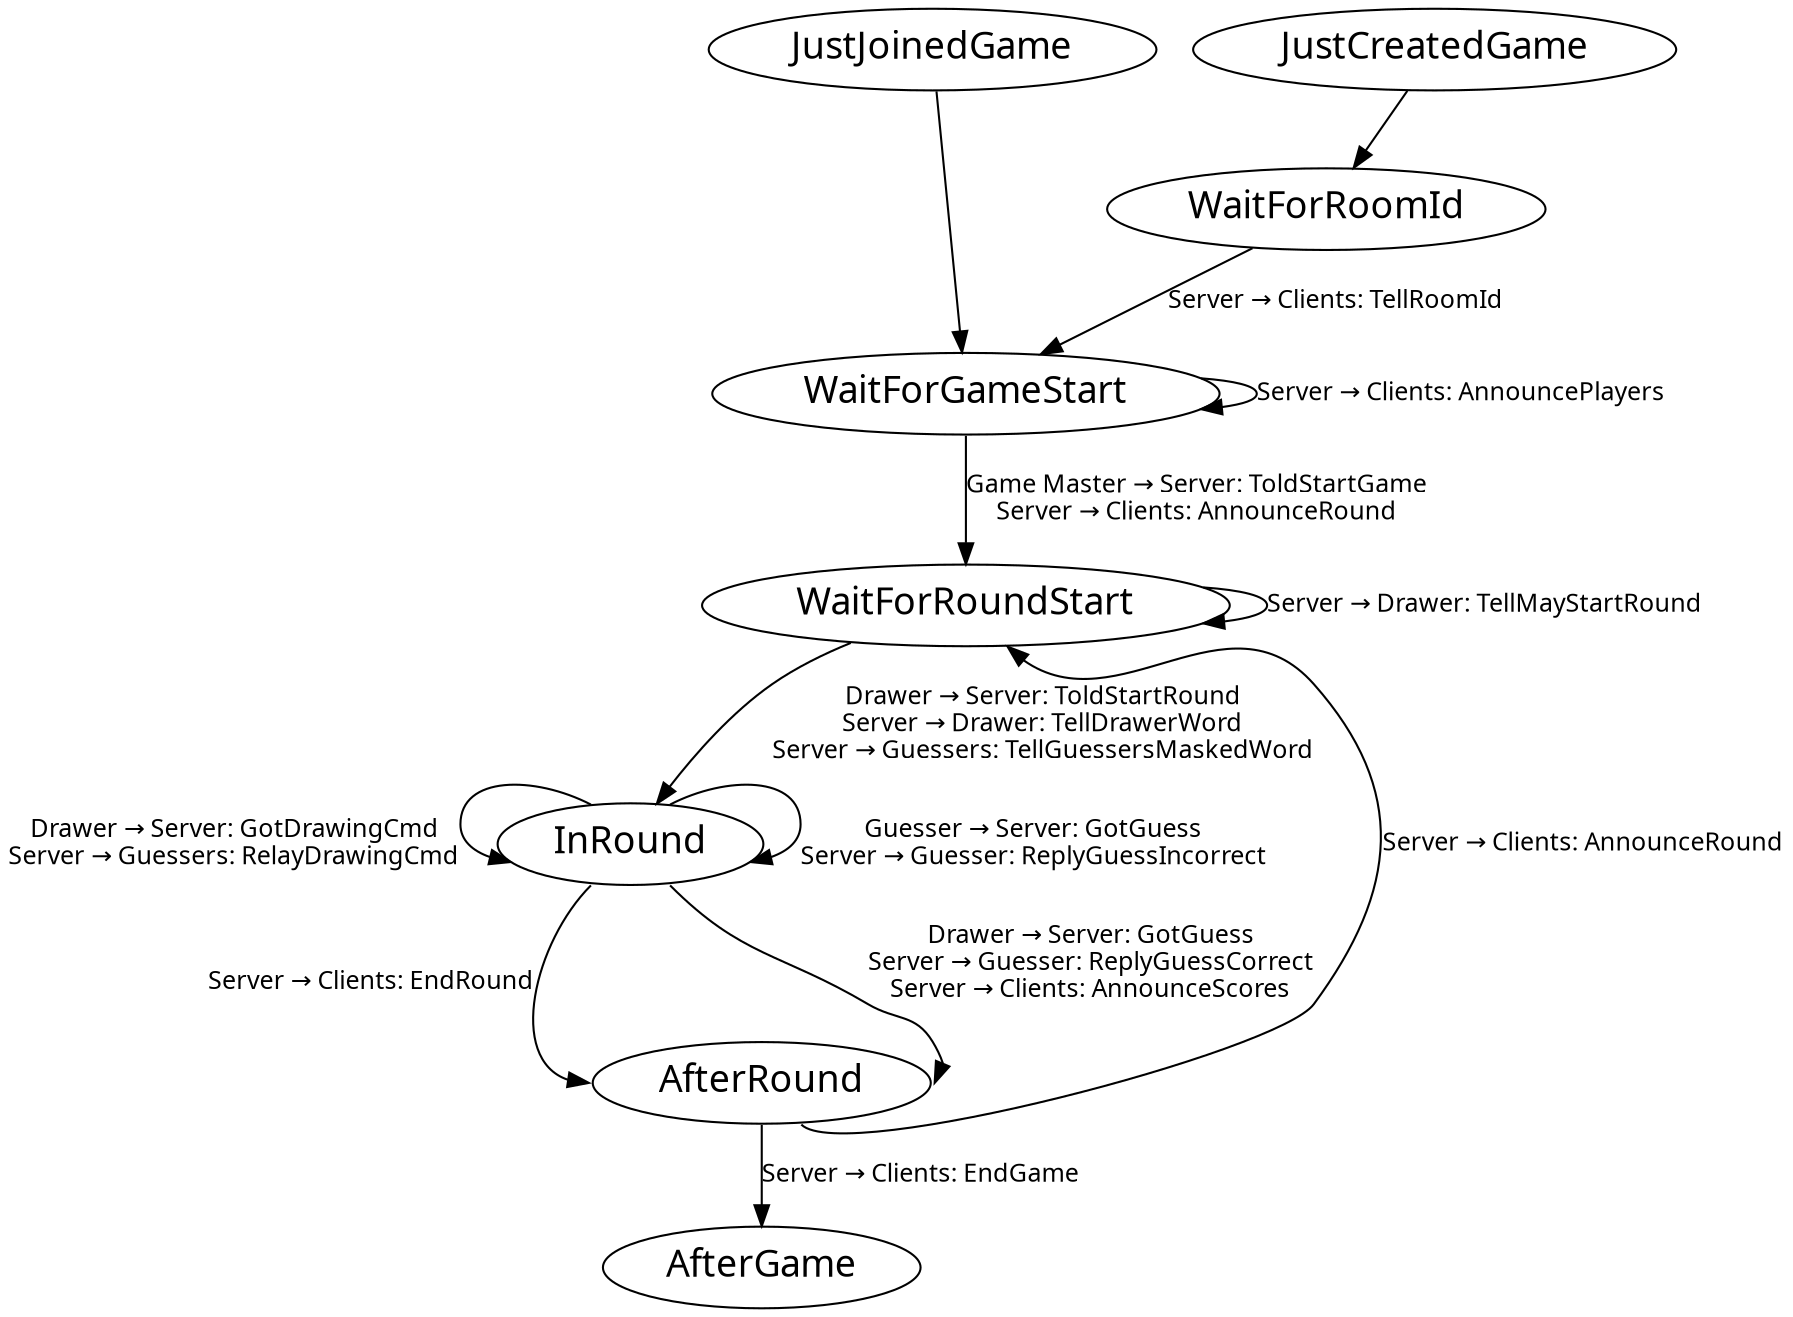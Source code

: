 digraph G {

  node [fontsize=18, fontname="Iowan Old Style"]
  edge [fontsize=12, fontname="Iowan Old Style"]

  { rank = same; JustJoinedGame; JustCreatedGame; }

  JustJoinedGame -> WaitForGameStart
  JustCreatedGame -> WaitForRoomId
  WaitForRoomId -> WaitForGameStart [label = "Server → Clients: TellRoomId"]
  WaitForGameStart -> WaitForGameStart [label = "Server → Clients: AnnouncePlayers"]
  WaitForGameStart -> WaitForRoundStart [label = "Game Master → Server: ToldStartGame\nServer → Clients: AnnounceRound" ]
  WaitForRoundStart -> WaitForRoundStart [label = "Server → Drawer: TellMayStartRound"]
  WaitForRoundStart -> InRound [label = "Drawer → Server: ToldStartRound\nServer → Drawer: TellDrawerWord\nServer → Guessers: TellGuessersMaskedWord"]
  InRound:nw -> InRound [label = "Drawer → Server: GotDrawingCmd\nServer → Guessers: RelayDrawingCmd"]
  InRound:ne -> InRound [label = "Guesser → Server: GotGuess\nServer → Guesser: ReplyGuessIncorrect"]
  InRound:se -> AfterRound:e [label = "Drawer → Server: GotGuess\nServer → Guesser: ReplyGuessCorrect\nServer → Clients: AnnounceScores"]
  InRound:sw -> AfterRound:w [xlabel = "Server → Clients: EndRound"]

  AfterRound -> AfterGame [label = "Server → Clients: EndGame"]
  AfterRound:se -> WaitForRoundStart:se [label = "Server → Clients: AnnounceRound"]

  
}
